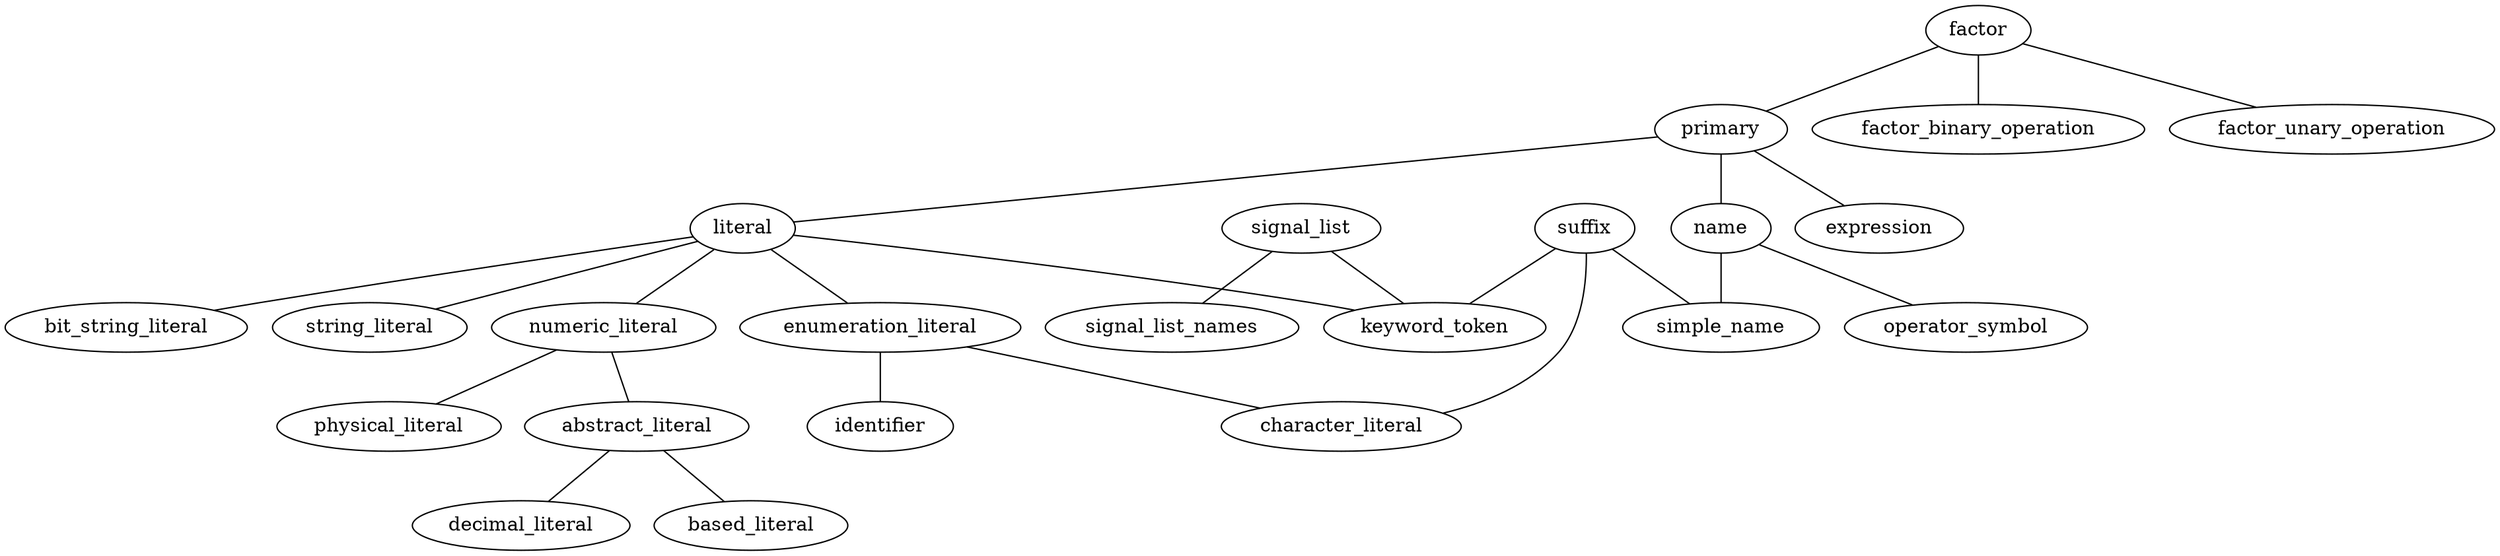 graph ast_variant {

    //abstract_literal -- nullary;
    abstract_literal -- decimal_literal
    abstract_literal -- based_literal;

    //numeric_literal -- nullary;
    numeric_literal -- abstract_literal;
    numeric_literal -- physical_literal;

    //enumeration_literal -- nullary;
    enumeration_literal -- identifier;
    enumeration_literal -- character_literal;

    //literal -- nullary;
    literal -- bit_string_literal;
    literal -- enumeration_literal;
    literal -- keyword_token;
    literal -- numeric_literal;
    literal -- string_literal;

    //name -- nullary;
    name -- operator_symbol;
    name -- simple_name;

    //factor -- nullary;
    factor -- primary;
    factor -- factor_binary_operation;
    factor -- factor_unary_operation;

    //primary -- nullary;
    primary -- literal;
    primary -- name;
    primary -- expression;

    //signal_list -- nullary;
    signal_list -- signal_list_names;
    signal_list -- keyword_token;

    //suffix -- nullary;
    suffix -- simple_name;
    suffix -- character_literal;
    suffix -- keyword_token;
}
